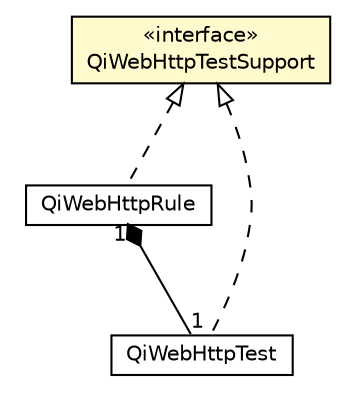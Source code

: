 #!/usr/local/bin/dot
#
# Class diagram 
# Generated by UMLGraph version R5_6-24-gf6e263 (http://www.umlgraph.org/)
#

digraph G {
	edge [fontname="Helvetica",fontsize=10,labelfontname="Helvetica",labelfontsize=10];
	node [fontname="Helvetica",fontsize=10,shape=plaintext];
	nodesep=0.25;
	ranksep=0.5;
	// org.qiweb.test.QiWebHttpRule
	c29364 [label=<<table title="org.qiweb.test.QiWebHttpRule" border="0" cellborder="1" cellspacing="0" cellpadding="2" port="p" href="./QiWebHttpRule.html">
		<tr><td><table border="0" cellspacing="0" cellpadding="1">
<tr><td align="center" balign="center"> QiWebHttpRule </td></tr>
		</table></td></tr>
		</table>>, URL="./QiWebHttpRule.html", fontname="Helvetica", fontcolor="black", fontsize=10.0];
	// org.qiweb.test.QiWebHttpTest
	c29365 [label=<<table title="org.qiweb.test.QiWebHttpTest" border="0" cellborder="1" cellspacing="0" cellpadding="2" port="p" href="./QiWebHttpTest.html">
		<tr><td><table border="0" cellspacing="0" cellpadding="1">
<tr><td align="center" balign="center"> QiWebHttpTest </td></tr>
		</table></td></tr>
		</table>>, URL="./QiWebHttpTest.html", fontname="Helvetica", fontcolor="black", fontsize=10.0];
	// org.qiweb.test.QiWebHttpTestSupport
	c29366 [label=<<table title="org.qiweb.test.QiWebHttpTestSupport" border="0" cellborder="1" cellspacing="0" cellpadding="2" port="p" bgcolor="lemonChiffon" href="./QiWebHttpTestSupport.html">
		<tr><td><table border="0" cellspacing="0" cellpadding="1">
<tr><td align="center" balign="center"> &#171;interface&#187; </td></tr>
<tr><td align="center" balign="center"> QiWebHttpTestSupport </td></tr>
		</table></td></tr>
		</table>>, URL="./QiWebHttpTestSupport.html", fontname="Helvetica", fontcolor="black", fontsize=10.0];
	//org.qiweb.test.QiWebHttpRule implements org.qiweb.test.QiWebHttpTestSupport
	c29366:p -> c29364:p [dir=back,arrowtail=empty,style=dashed];
	// org.qiweb.test.QiWebHttpRule COMPOSED org.qiweb.test.QiWebHttpTest
	c29364:p -> c29365:p [taillabel="1", label="", headlabel="1", fontname="Helvetica", fontcolor="black", fontsize=10.0, color="black", arrowhead=none, arrowtail=diamond, dir=both];
	//org.qiweb.test.QiWebHttpTest implements org.qiweb.test.QiWebHttpTestSupport
	c29366:p -> c29365:p [dir=back,arrowtail=empty,style=dashed];
}

